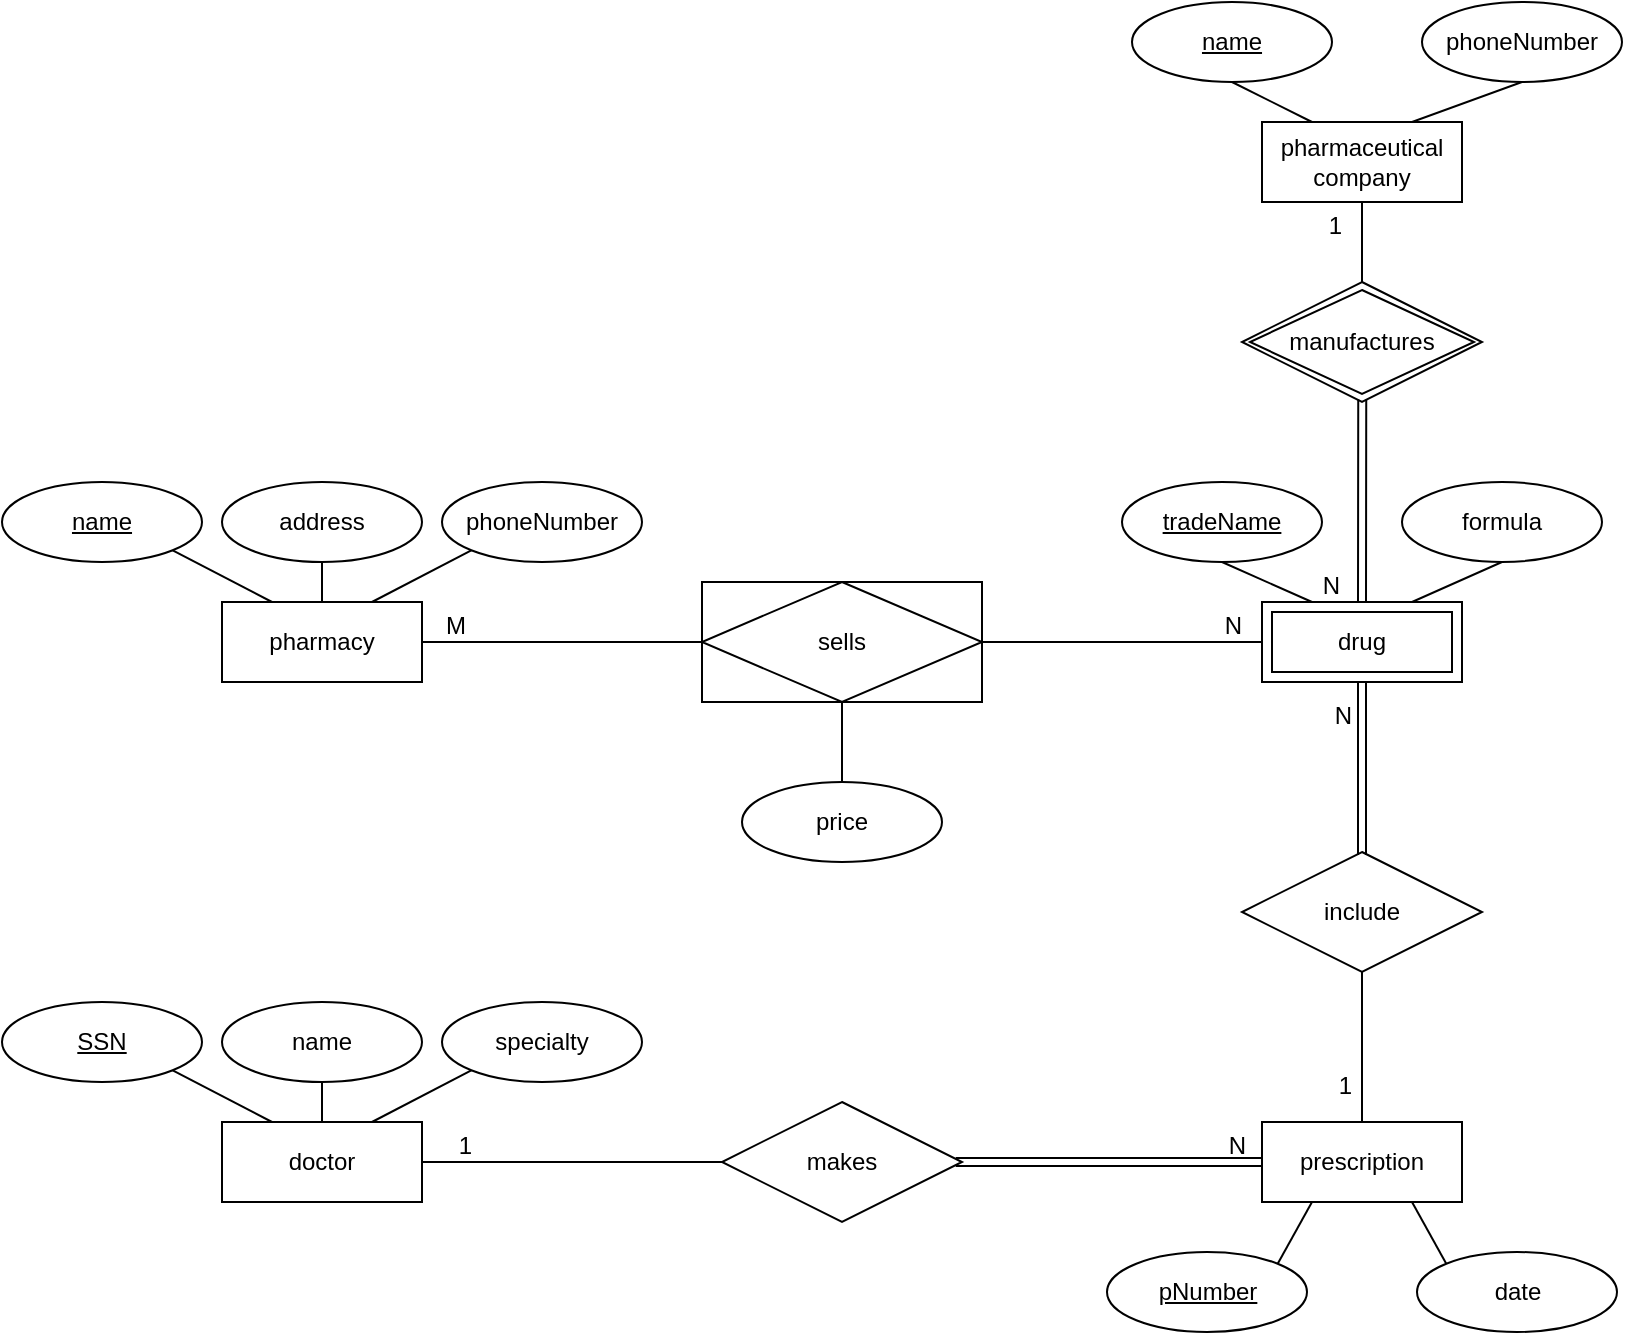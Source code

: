 <mxfile version="14.4.9" type="device"><diagram id="R2lEEEUBdFMjLlhIrx00" name="Page-1"><mxGraphModel dx="1185" dy="636" grid="1" gridSize="10" guides="1" tooltips="1" connect="1" arrows="1" fold="1" page="1" pageScale="1" pageWidth="1100" pageHeight="850" math="0" shadow="0" extFonts="Permanent Marker^https://fonts.googleapis.com/css?family=Permanent+Marker"><root><mxCell id="0"/><mxCell id="1" parent="0"/><mxCell id="ppnzW-AwBqLWWDxreT5Y-1" value="doctor" style="whiteSpace=wrap;html=1;align=center;" parent="1" vertex="1"><mxGeometry x="255" y="685" width="100" height="40" as="geometry"/></mxCell><mxCell id="ppnzW-AwBqLWWDxreT5Y-2" value="SSN" style="ellipse;whiteSpace=wrap;html=1;align=center;fontStyle=4;" parent="1" vertex="1"><mxGeometry x="145" y="625" width="100" height="40" as="geometry"/></mxCell><mxCell id="ppnzW-AwBqLWWDxreT5Y-3" value="specialty" style="ellipse;whiteSpace=wrap;html=1;align=center;" parent="1" vertex="1"><mxGeometry x="365" y="625" width="100" height="40" as="geometry"/></mxCell><mxCell id="ppnzW-AwBqLWWDxreT5Y-4" value="" style="endArrow=none;html=1;rounded=0;entryX=0.25;entryY=0;entryDx=0;entryDy=0;exitX=1;exitY=1;exitDx=0;exitDy=0;" parent="1" source="ppnzW-AwBqLWWDxreT5Y-2" target="ppnzW-AwBqLWWDxreT5Y-1" edge="1"><mxGeometry relative="1" as="geometry"><mxPoint x="325" y="795" as="sourcePoint"/><mxPoint x="485" y="795" as="targetPoint"/></mxGeometry></mxCell><mxCell id="ppnzW-AwBqLWWDxreT5Y-5" value="" style="endArrow=none;html=1;rounded=0;entryX=0;entryY=1;entryDx=0;entryDy=0;exitX=0.75;exitY=0;exitDx=0;exitDy=0;" parent="1" source="ppnzW-AwBqLWWDxreT5Y-1" target="ppnzW-AwBqLWWDxreT5Y-3" edge="1"><mxGeometry relative="1" as="geometry"><mxPoint x="415" y="805" as="sourcePoint"/><mxPoint x="575" y="805" as="targetPoint"/></mxGeometry></mxCell><mxCell id="ppnzW-AwBqLWWDxreT5Y-6" value="name" style="ellipse;whiteSpace=wrap;html=1;align=center;" parent="1" vertex="1"><mxGeometry x="255" y="625" width="100" height="40" as="geometry"/></mxCell><mxCell id="ppnzW-AwBqLWWDxreT5Y-7" value="" style="endArrow=none;html=1;rounded=0;exitX=0.5;exitY=0;exitDx=0;exitDy=0;entryX=0.5;entryY=1;entryDx=0;entryDy=0;" parent="1" source="ppnzW-AwBqLWWDxreT5Y-1" target="ppnzW-AwBqLWWDxreT5Y-6" edge="1"><mxGeometry relative="1" as="geometry"><mxPoint x="345" y="985" as="sourcePoint"/><mxPoint x="505" y="985" as="targetPoint"/></mxGeometry></mxCell><mxCell id="ppnzW-AwBqLWWDxreT5Y-8" value="&lt;div&gt;pharmaceutical&lt;/div&gt;&lt;div&gt;company&lt;br&gt;&lt;/div&gt;" style="whiteSpace=wrap;html=1;align=center;" parent="1" vertex="1"><mxGeometry x="775" y="185" width="100" height="40" as="geometry"/></mxCell><mxCell id="ppnzW-AwBqLWWDxreT5Y-9" value="name" style="ellipse;whiteSpace=wrap;html=1;align=center;fontStyle=4;" parent="1" vertex="1"><mxGeometry x="710" y="125" width="100" height="40" as="geometry"/></mxCell><mxCell id="ppnzW-AwBqLWWDxreT5Y-10" value="phoneNumber" style="ellipse;whiteSpace=wrap;html=1;align=center;" parent="1" vertex="1"><mxGeometry x="855" y="125" width="100" height="40" as="geometry"/></mxCell><mxCell id="ppnzW-AwBqLWWDxreT5Y-11" value="" style="endArrow=none;html=1;rounded=0;entryX=0.25;entryY=0;entryDx=0;entryDy=0;exitX=0.5;exitY=1;exitDx=0;exitDy=0;" parent="1" source="ppnzW-AwBqLWWDxreT5Y-9" target="ppnzW-AwBqLWWDxreT5Y-8" edge="1"><mxGeometry relative="1" as="geometry"><mxPoint x="795" y="255" as="sourcePoint"/><mxPoint x="955" y="255" as="targetPoint"/></mxGeometry></mxCell><mxCell id="ppnzW-AwBqLWWDxreT5Y-13" value="" style="endArrow=none;html=1;rounded=0;entryX=0.5;entryY=1;entryDx=0;entryDy=0;exitX=0.75;exitY=0;exitDx=0;exitDy=0;" parent="1" source="ppnzW-AwBqLWWDxreT5Y-8" target="ppnzW-AwBqLWWDxreT5Y-10" edge="1"><mxGeometry relative="1" as="geometry"><mxPoint x="745" y="355" as="sourcePoint"/><mxPoint x="905" y="355" as="targetPoint"/></mxGeometry></mxCell><mxCell id="ppnzW-AwBqLWWDxreT5Y-16" value="formula" style="ellipse;whiteSpace=wrap;html=1;align=center;" parent="1" vertex="1"><mxGeometry x="845" y="365" width="100" height="40" as="geometry"/></mxCell><mxCell id="ppnzW-AwBqLWWDxreT5Y-17" value="tradeName" style="ellipse;whiteSpace=wrap;html=1;align=center;fontStyle=4;" parent="1" vertex="1"><mxGeometry x="705" y="365" width="100" height="40" as="geometry"/></mxCell><mxCell id="ppnzW-AwBqLWWDxreT5Y-18" value="" style="endArrow=none;html=1;rounded=0;exitX=0.75;exitY=0;exitDx=0;exitDy=0;entryX=0.5;entryY=1;entryDx=0;entryDy=0;" parent="1" source="ppnzW-AwBqLWWDxreT5Y-21" target="ppnzW-AwBqLWWDxreT5Y-16" edge="1"><mxGeometry relative="1" as="geometry"><mxPoint x="850" y="425" as="sourcePoint"/><mxPoint x="935" y="545" as="targetPoint"/></mxGeometry></mxCell><mxCell id="ppnzW-AwBqLWWDxreT5Y-19" value="" style="endArrow=none;html=1;rounded=0;exitX=0.5;exitY=1;exitDx=0;exitDy=0;entryX=0.25;entryY=0;entryDx=0;entryDy=0;" parent="1" source="ppnzW-AwBqLWWDxreT5Y-17" target="ppnzW-AwBqLWWDxreT5Y-21" edge="1"><mxGeometry relative="1" as="geometry"><mxPoint x="815" y="605" as="sourcePoint"/><mxPoint x="800" y="425" as="targetPoint"/></mxGeometry></mxCell><mxCell id="ppnzW-AwBqLWWDxreT5Y-20" value="manufactures" style="shape=rhombus;double=1;perimeter=rhombusPerimeter;whiteSpace=wrap;html=1;align=center;" parent="1" vertex="1"><mxGeometry x="765" y="265" width="120" height="60" as="geometry"/></mxCell><mxCell id="ppnzW-AwBqLWWDxreT5Y-21" value="drug" style="shape=ext;margin=3;double=1;whiteSpace=wrap;html=1;align=center;" parent="1" vertex="1"><mxGeometry x="775" y="425" width="100" height="40" as="geometry"/></mxCell><mxCell id="ppnzW-AwBqLWWDxreT5Y-22" value="" style="shape=link;html=1;rounded=0;entryX=0.5;entryY=0;entryDx=0;entryDy=0;exitX=0.501;exitY=0.979;exitDx=0;exitDy=0;exitPerimeter=0;" parent="1" source="ppnzW-AwBqLWWDxreT5Y-20" target="ppnzW-AwBqLWWDxreT5Y-21" edge="1"><mxGeometry relative="1" as="geometry"><mxPoint x="545" y="495" as="sourcePoint"/><mxPoint x="705" y="495" as="targetPoint"/></mxGeometry></mxCell><mxCell id="ppnzW-AwBqLWWDxreT5Y-23" value="N" style="resizable=0;html=1;align=right;verticalAlign=bottom;" parent="ppnzW-AwBqLWWDxreT5Y-22" connectable="0" vertex="1"><mxGeometry x="1" relative="1" as="geometry"><mxPoint x="-10" y="-0.17" as="offset"/></mxGeometry></mxCell><mxCell id="ppnzW-AwBqLWWDxreT5Y-26" value="" style="endArrow=none;html=1;rounded=0;entryX=0.5;entryY=1;entryDx=0;entryDy=0;exitX=0.5;exitY=0;exitDx=0;exitDy=0;" parent="1" source="ppnzW-AwBqLWWDxreT5Y-20" target="ppnzW-AwBqLWWDxreT5Y-8" edge="1"><mxGeometry relative="1" as="geometry"><mxPoint x="585" y="265" as="sourcePoint"/><mxPoint x="745" y="265" as="targetPoint"/></mxGeometry></mxCell><mxCell id="ppnzW-AwBqLWWDxreT5Y-27" value="1" style="resizable=0;html=1;align=right;verticalAlign=bottom;" parent="ppnzW-AwBqLWWDxreT5Y-26" connectable="0" vertex="1"><mxGeometry x="1" relative="1" as="geometry"><mxPoint x="-10" y="20" as="offset"/></mxGeometry></mxCell><mxCell id="ppnzW-AwBqLWWDxreT5Y-28" value="pharmacy" style="whiteSpace=wrap;html=1;align=center;" parent="1" vertex="1"><mxGeometry x="255" y="425" width="100" height="40" as="geometry"/></mxCell><mxCell id="ppnzW-AwBqLWWDxreT5Y-29" value="name" style="ellipse;whiteSpace=wrap;html=1;align=center;fontStyle=4;" parent="1" vertex="1"><mxGeometry x="145" y="365" width="100" height="40" as="geometry"/></mxCell><mxCell id="ppnzW-AwBqLWWDxreT5Y-31" value="price" style="ellipse;whiteSpace=wrap;html=1;align=center;" parent="1" vertex="1"><mxGeometry x="515" y="515" width="100" height="40" as="geometry"/></mxCell><mxCell id="ppnzW-AwBqLWWDxreT5Y-32" value="" style="endArrow=none;html=1;rounded=0;entryX=0.5;entryY=1;entryDx=0;entryDy=0;exitX=0.5;exitY=0;exitDx=0;exitDy=0;" parent="1" source="ppnzW-AwBqLWWDxreT5Y-31" target="ppnzW-AwBqLWWDxreT5Y-38" edge="1"><mxGeometry relative="1" as="geometry"><mxPoint x="155" y="225" as="sourcePoint"/><mxPoint x="565" y="475.0" as="targetPoint"/></mxGeometry></mxCell><mxCell id="ppnzW-AwBqLWWDxreT5Y-33" value="address" style="ellipse;whiteSpace=wrap;html=1;align=center;" parent="1" vertex="1"><mxGeometry x="255" y="365" width="100" height="40" as="geometry"/></mxCell><mxCell id="ppnzW-AwBqLWWDxreT5Y-34" value="phoneNumber" style="ellipse;whiteSpace=wrap;html=1;align=center;" parent="1" vertex="1"><mxGeometry x="365" y="365" width="100" height="40" as="geometry"/></mxCell><mxCell id="ppnzW-AwBqLWWDxreT5Y-35" value="" style="endArrow=none;html=1;rounded=0;entryX=0.25;entryY=0;entryDx=0;entryDy=0;exitX=1;exitY=1;exitDx=0;exitDy=0;" parent="1" source="ppnzW-AwBqLWWDxreT5Y-29" target="ppnzW-AwBqLWWDxreT5Y-28" edge="1"><mxGeometry relative="1" as="geometry"><mxPoint x="195" y="495" as="sourcePoint"/><mxPoint x="355" y="495" as="targetPoint"/></mxGeometry></mxCell><mxCell id="ppnzW-AwBqLWWDxreT5Y-36" value="" style="endArrow=none;html=1;rounded=0;entryX=0.5;entryY=1;entryDx=0;entryDy=0;" parent="1" source="ppnzW-AwBqLWWDxreT5Y-28" target="ppnzW-AwBqLWWDxreT5Y-33" edge="1"><mxGeometry relative="1" as="geometry"><mxPoint x="255" y="495" as="sourcePoint"/><mxPoint x="415" y="495" as="targetPoint"/></mxGeometry></mxCell><mxCell id="ppnzW-AwBqLWWDxreT5Y-37" value="" style="endArrow=none;html=1;rounded=0;entryX=0;entryY=1;entryDx=0;entryDy=0;exitX=0.75;exitY=0;exitDx=0;exitDy=0;" parent="1" source="ppnzW-AwBqLWWDxreT5Y-28" target="ppnzW-AwBqLWWDxreT5Y-34" edge="1"><mxGeometry relative="1" as="geometry"><mxPoint x="295" y="515" as="sourcePoint"/><mxPoint x="455" y="515" as="targetPoint"/></mxGeometry></mxCell><mxCell id="ppnzW-AwBqLWWDxreT5Y-38" value="sells" style="shape=associativeEntity;whiteSpace=wrap;html=1;align=center;" parent="1" vertex="1"><mxGeometry x="495" y="415" width="140" height="60" as="geometry"/></mxCell><mxCell id="5XYWo1HdpvrQzr0lTAoq-1" value="" style="endArrow=none;html=1;rounded=0;entryX=0;entryY=0.5;entryDx=0;entryDy=0;exitX=1;exitY=0.5;exitDx=0;exitDy=0;" edge="1" parent="1" source="ppnzW-AwBqLWWDxreT5Y-28" target="ppnzW-AwBqLWWDxreT5Y-38"><mxGeometry relative="1" as="geometry"><mxPoint x="295" y="635" as="sourcePoint"/><mxPoint x="455" y="635" as="targetPoint"/></mxGeometry></mxCell><mxCell id="5XYWo1HdpvrQzr0lTAoq-2" value="M" style="resizable=0;html=1;align=left;verticalAlign=bottom;" connectable="0" vertex="1" parent="5XYWo1HdpvrQzr0lTAoq-1"><mxGeometry x="-1" relative="1" as="geometry"><mxPoint x="10" as="offset"/></mxGeometry></mxCell><mxCell id="5XYWo1HdpvrQzr0lTAoq-4" value="" style="endArrow=none;html=1;rounded=0;entryX=0;entryY=0.5;entryDx=0;entryDy=0;exitX=1;exitY=0.5;exitDx=0;exitDy=0;" edge="1" parent="1" source="ppnzW-AwBqLWWDxreT5Y-38" target="ppnzW-AwBqLWWDxreT5Y-21"><mxGeometry relative="1" as="geometry"><mxPoint x="505" y="635" as="sourcePoint"/><mxPoint x="665" y="635" as="targetPoint"/></mxGeometry></mxCell><mxCell id="5XYWo1HdpvrQzr0lTAoq-5" value="N" style="resizable=0;html=1;align=right;verticalAlign=bottom;" connectable="0" vertex="1" parent="5XYWo1HdpvrQzr0lTAoq-4"><mxGeometry x="1" relative="1" as="geometry"><mxPoint x="-10" as="offset"/></mxGeometry></mxCell><mxCell id="5XYWo1HdpvrQzr0lTAoq-7" value="prescription" style="whiteSpace=wrap;html=1;align=center;" vertex="1" parent="1"><mxGeometry x="775" y="685" width="100" height="40" as="geometry"/></mxCell><mxCell id="5XYWo1HdpvrQzr0lTAoq-8" value="pNumber" style="ellipse;whiteSpace=wrap;html=1;align=center;fontStyle=4;" vertex="1" parent="1"><mxGeometry x="697.5" y="750" width="100" height="40" as="geometry"/></mxCell><mxCell id="5XYWo1HdpvrQzr0lTAoq-9" value="date" style="ellipse;whiteSpace=wrap;html=1;align=center;" vertex="1" parent="1"><mxGeometry x="852.5" y="750" width="100" height="40" as="geometry"/></mxCell><mxCell id="5XYWo1HdpvrQzr0lTAoq-10" value="" style="endArrow=none;html=1;rounded=0;entryX=0.25;entryY=1;entryDx=0;entryDy=0;exitX=1;exitY=0;exitDx=0;exitDy=0;" edge="1" parent="1" source="5XYWo1HdpvrQzr0lTAoq-8" target="5XYWo1HdpvrQzr0lTAoq-7"><mxGeometry relative="1" as="geometry"><mxPoint x="502.5" y="700" as="sourcePoint"/><mxPoint x="662.5" y="700" as="targetPoint"/></mxGeometry></mxCell><mxCell id="5XYWo1HdpvrQzr0lTAoq-11" value="" style="endArrow=none;html=1;rounded=0;entryX=0;entryY=0;entryDx=0;entryDy=0;exitX=0.75;exitY=1;exitDx=0;exitDy=0;" edge="1" parent="1" source="5XYWo1HdpvrQzr0lTAoq-7" target="5XYWo1HdpvrQzr0lTAoq-9"><mxGeometry relative="1" as="geometry"><mxPoint x="602.5" y="660" as="sourcePoint"/><mxPoint x="762.5" y="660" as="targetPoint"/></mxGeometry></mxCell><mxCell id="5XYWo1HdpvrQzr0lTAoq-12" value="makes" style="shape=rhombus;perimeter=rhombusPerimeter;whiteSpace=wrap;html=1;align=center;" vertex="1" parent="1"><mxGeometry x="505" y="675" width="120" height="60" as="geometry"/></mxCell><mxCell id="5XYWo1HdpvrQzr0lTAoq-13" value="" style="endArrow=none;html=1;rounded=0;entryX=1;entryY=0.5;entryDx=0;entryDy=0;exitX=0;exitY=0.5;exitDx=0;exitDy=0;" edge="1" parent="1" source="5XYWo1HdpvrQzr0lTAoq-12" target="ppnzW-AwBqLWWDxreT5Y-1"><mxGeometry relative="1" as="geometry"><mxPoint x="280" y="780" as="sourcePoint"/><mxPoint x="440" y="780" as="targetPoint"/></mxGeometry></mxCell><mxCell id="5XYWo1HdpvrQzr0lTAoq-14" value="1" style="resizable=0;html=1;align=right;verticalAlign=bottom;" connectable="0" vertex="1" parent="5XYWo1HdpvrQzr0lTAoq-13"><mxGeometry x="1" relative="1" as="geometry"><mxPoint x="25" as="offset"/></mxGeometry></mxCell><mxCell id="5XYWo1HdpvrQzr0lTAoq-15" value="" style="shape=link;html=1;rounded=0;entryX=0;entryY=0.5;entryDx=0;entryDy=0;exitX=0.974;exitY=0.5;exitDx=0;exitDy=0;exitPerimeter=0;" edge="1" parent="1" source="5XYWo1HdpvrQzr0lTAoq-12" target="5XYWo1HdpvrQzr0lTAoq-7"><mxGeometry relative="1" as="geometry"><mxPoint x="470" y="760" as="sourcePoint"/><mxPoint x="630" y="760" as="targetPoint"/></mxGeometry></mxCell><mxCell id="5XYWo1HdpvrQzr0lTAoq-16" value="N" style="resizable=0;html=1;align=right;verticalAlign=bottom;" connectable="0" vertex="1" parent="5XYWo1HdpvrQzr0lTAoq-15"><mxGeometry x="1" relative="1" as="geometry"><mxPoint x="-7.88" as="offset"/></mxGeometry></mxCell><mxCell id="5XYWo1HdpvrQzr0lTAoq-17" value="include" style="shape=rhombus;perimeter=rhombusPerimeter;whiteSpace=wrap;html=1;align=center;" vertex="1" parent="1"><mxGeometry x="765" y="550" width="120" height="60" as="geometry"/></mxCell><mxCell id="5XYWo1HdpvrQzr0lTAoq-18" value="" style="shape=link;html=1;rounded=0;entryX=0.5;entryY=1;entryDx=0;entryDy=0;exitX=0.5;exitY=0.024;exitDx=0;exitDy=0;exitPerimeter=0;" edge="1" parent="1" source="5XYWo1HdpvrQzr0lTAoq-17" target="ppnzW-AwBqLWWDxreT5Y-21"><mxGeometry relative="1" as="geometry"><mxPoint x="710" y="510" as="sourcePoint"/><mxPoint x="870" y="510" as="targetPoint"/></mxGeometry></mxCell><mxCell id="5XYWo1HdpvrQzr0lTAoq-19" value="N" style="resizable=0;html=1;align=right;verticalAlign=bottom;" connectable="0" vertex="1" parent="5XYWo1HdpvrQzr0lTAoq-18"><mxGeometry x="1" relative="1" as="geometry"><mxPoint x="-5" y="25.23" as="offset"/></mxGeometry></mxCell><mxCell id="5XYWo1HdpvrQzr0lTAoq-20" value="" style="endArrow=none;html=1;rounded=0;entryX=0.5;entryY=0;entryDx=0;entryDy=0;exitX=0.5;exitY=1;exitDx=0;exitDy=0;" edge="1" parent="1" source="5XYWo1HdpvrQzr0lTAoq-17" target="5XYWo1HdpvrQzr0lTAoq-7"><mxGeometry relative="1" as="geometry"><mxPoint x="660" y="640" as="sourcePoint"/><mxPoint x="820" y="640" as="targetPoint"/><Array as="points"/></mxGeometry></mxCell><mxCell id="5XYWo1HdpvrQzr0lTAoq-21" value="1" style="resizable=0;html=1;align=right;verticalAlign=bottom;" connectable="0" vertex="1" parent="5XYWo1HdpvrQzr0lTAoq-20"><mxGeometry x="1" relative="1" as="geometry"><mxPoint x="-5" y="-10" as="offset"/></mxGeometry></mxCell></root></mxGraphModel></diagram></mxfile>